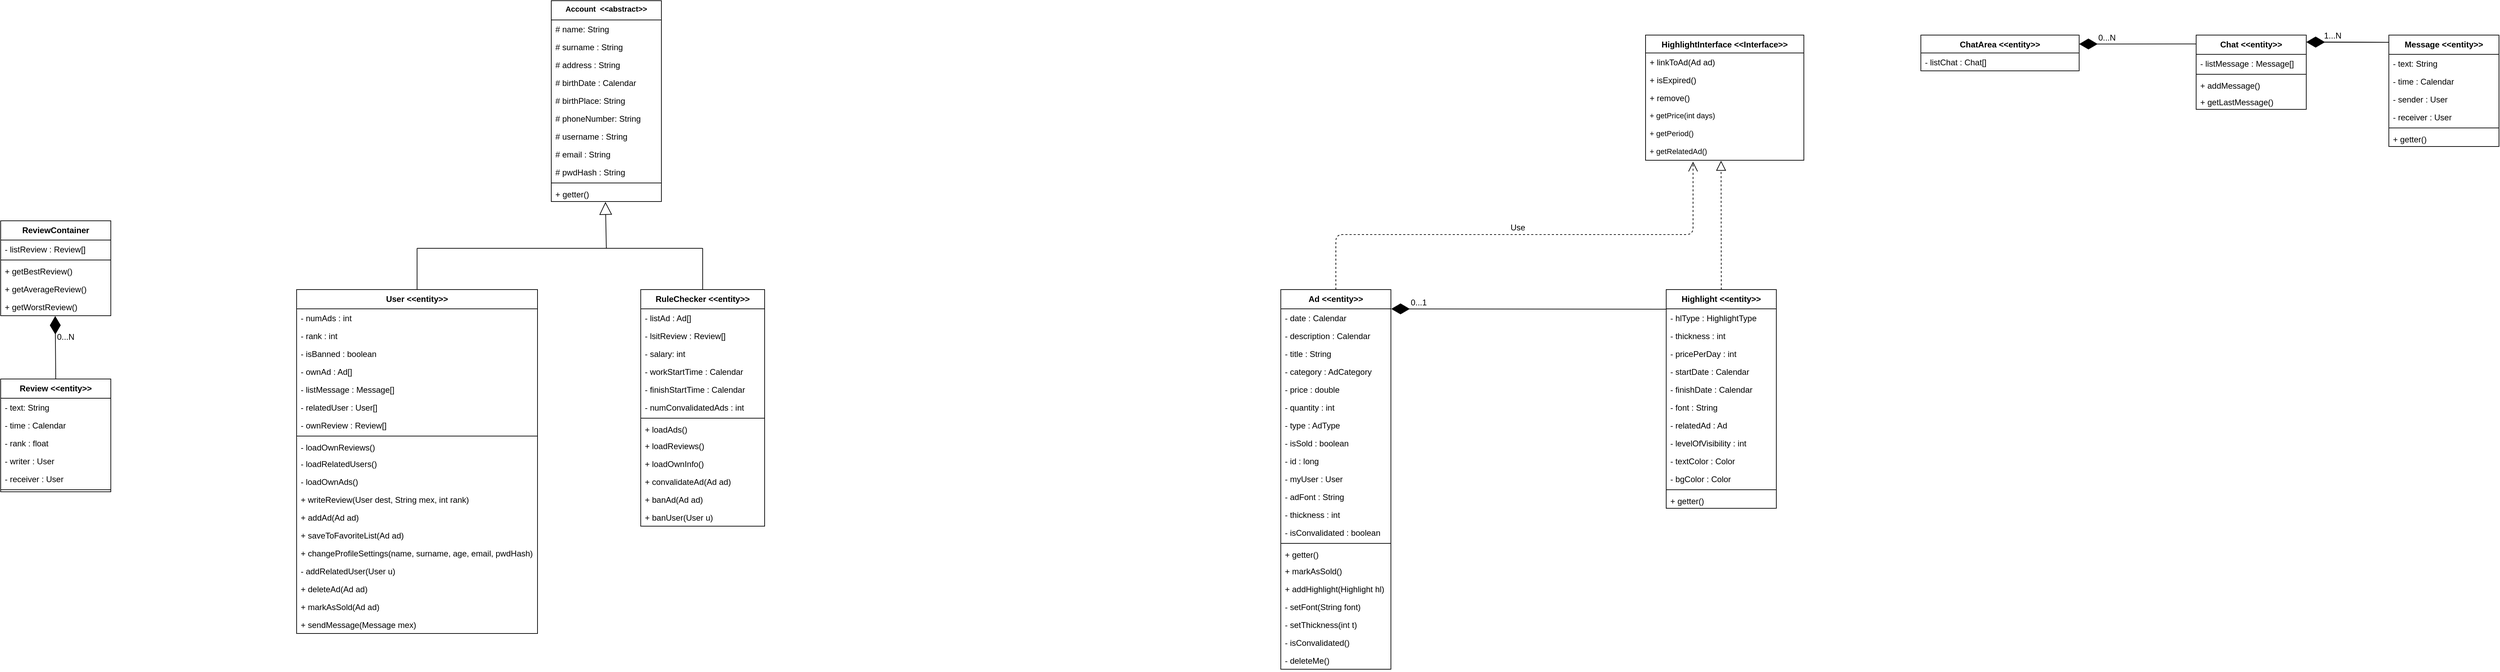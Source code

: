 <mxfile version="12.3.2" type="device" pages="1"><diagram name="Page-1" id="9f46799a-70d6-7492-0946-bef42562c5a5"><mxGraphModel dx="4720" dy="2720" grid="1" gridSize="10" guides="1" tooltips="1" connect="1" arrows="1" fold="1" page="1" pageScale="1" pageWidth="1100" pageHeight="850" background="#ffffff" math="0" shadow="0"><root><mxCell id="0"/><mxCell id="1" parent="0"/><mxCell id="7zNZtjdZi8V7r8cjKCgU-13" value="Account  &lt;&lt;abstract&gt;&gt;" style="swimlane;fontStyle=1;align=center;verticalAlign=top;childLayout=stackLayout;horizontal=1;startSize=28;horizontalStack=0;resizeParent=1;resizeParentMax=0;resizeLast=0;collapsible=1;marginBottom=0;spacing=1;fontSize=11;" parent="1" vertex="1"><mxGeometry x="60" y="20" width="160" height="292" as="geometry"/></mxCell><mxCell id="7zNZtjdZi8V7r8cjKCgU-14" value="# name: String" style="text;strokeColor=none;fillColor=none;align=left;verticalAlign=top;spacingLeft=4;spacingRight=4;overflow=hidden;rotatable=0;points=[[0,0.5],[1,0.5]];portConstraint=eastwest;" parent="7zNZtjdZi8V7r8cjKCgU-13" vertex="1"><mxGeometry y="28" width="160" height="26" as="geometry"/></mxCell><mxCell id="7zNZtjdZi8V7r8cjKCgU-17" value="# surname : String" style="text;strokeColor=none;fillColor=none;align=left;verticalAlign=top;spacingLeft=4;spacingRight=4;overflow=hidden;rotatable=0;points=[[0,0.5],[1,0.5]];portConstraint=eastwest;" parent="7zNZtjdZi8V7r8cjKCgU-13" vertex="1"><mxGeometry y="54" width="160" height="26" as="geometry"/></mxCell><mxCell id="7zNZtjdZi8V7r8cjKCgU-19" value="# address : String" style="text;strokeColor=none;fillColor=none;align=left;verticalAlign=top;spacingLeft=4;spacingRight=4;overflow=hidden;rotatable=0;points=[[0,0.5],[1,0.5]];portConstraint=eastwest;" parent="7zNZtjdZi8V7r8cjKCgU-13" vertex="1"><mxGeometry y="80" width="160" height="26" as="geometry"/></mxCell><mxCell id="7zNZtjdZi8V7r8cjKCgU-21" value="# birthDate : Calendar" style="text;strokeColor=none;fillColor=none;align=left;verticalAlign=top;spacingLeft=4;spacingRight=4;overflow=hidden;rotatable=0;points=[[0,0.5],[1,0.5]];portConstraint=eastwest;" parent="7zNZtjdZi8V7r8cjKCgU-13" vertex="1"><mxGeometry y="106" width="160" height="26" as="geometry"/></mxCell><mxCell id="7zNZtjdZi8V7r8cjKCgU-20" value="# birthPlace: String " style="text;strokeColor=none;fillColor=none;align=left;verticalAlign=top;spacingLeft=4;spacingRight=4;overflow=hidden;rotatable=0;points=[[0,0.5],[1,0.5]];portConstraint=eastwest;" parent="7zNZtjdZi8V7r8cjKCgU-13" vertex="1"><mxGeometry y="132" width="160" height="26" as="geometry"/></mxCell><mxCell id="xK-pDy_5hE8jFcrs5OAE-2" value="# phoneNumber: String " style="text;strokeColor=none;fillColor=none;align=left;verticalAlign=top;spacingLeft=4;spacingRight=4;overflow=hidden;rotatable=0;points=[[0,0.5],[1,0.5]];portConstraint=eastwest;" parent="7zNZtjdZi8V7r8cjKCgU-13" vertex="1"><mxGeometry y="158" width="160" height="26" as="geometry"/></mxCell><mxCell id="7zNZtjdZi8V7r8cjKCgU-31" value="# username : String" style="text;strokeColor=none;fillColor=none;align=left;verticalAlign=top;spacingLeft=4;spacingRight=4;overflow=hidden;rotatable=0;points=[[0,0.5],[1,0.5]];portConstraint=eastwest;" parent="7zNZtjdZi8V7r8cjKCgU-13" vertex="1"><mxGeometry y="184" width="160" height="26" as="geometry"/></mxCell><mxCell id="7zNZtjdZi8V7r8cjKCgU-30" value="# email : String" style="text;strokeColor=none;fillColor=none;align=left;verticalAlign=top;spacingLeft=4;spacingRight=4;overflow=hidden;rotatable=0;points=[[0,0.5],[1,0.5]];portConstraint=eastwest;" parent="7zNZtjdZi8V7r8cjKCgU-13" vertex="1"><mxGeometry y="210" width="160" height="26" as="geometry"/></mxCell><mxCell id="7zNZtjdZi8V7r8cjKCgU-23" value="# pwdHash : String" style="text;strokeColor=none;fillColor=none;align=left;verticalAlign=top;spacingLeft=4;spacingRight=4;overflow=hidden;rotatable=0;points=[[0,0.5],[1,0.5]];portConstraint=eastwest;" parent="7zNZtjdZi8V7r8cjKCgU-13" vertex="1"><mxGeometry y="236" width="160" height="26" as="geometry"/></mxCell><mxCell id="7zNZtjdZi8V7r8cjKCgU-15" value="" style="line;strokeWidth=1;fillColor=none;align=left;verticalAlign=middle;spacingTop=-1;spacingLeft=3;spacingRight=3;rotatable=0;labelPosition=right;points=[];portConstraint=eastwest;" parent="7zNZtjdZi8V7r8cjKCgU-13" vertex="1"><mxGeometry y="262" width="160" height="6" as="geometry"/></mxCell><mxCell id="7zNZtjdZi8V7r8cjKCgU-16" value="+ getter()" style="text;strokeColor=none;fillColor=none;align=left;verticalAlign=top;spacingLeft=4;spacingRight=4;overflow=hidden;rotatable=0;points=[[0,0.5],[1,0.5]];portConstraint=eastwest;" parent="7zNZtjdZi8V7r8cjKCgU-13" vertex="1"><mxGeometry y="268" width="160" height="24" as="geometry"/></mxCell><mxCell id="7zNZtjdZi8V7r8cjKCgU-32" value="User &lt;&lt;entity&gt;&gt;" style="swimlane;fontStyle=1;align=center;verticalAlign=top;childLayout=stackLayout;horizontal=1;startSize=28;horizontalStack=0;resizeParent=1;resizeParentMax=0;resizeLast=0;collapsible=1;marginBottom=0;" parent="1" vertex="1"><mxGeometry x="-310" y="440" width="350" height="500" as="geometry"/></mxCell><mxCell id="7zNZtjdZi8V7r8cjKCgU-33" value="- numAds : int" style="text;strokeColor=none;fillColor=none;align=left;verticalAlign=top;spacingLeft=4;spacingRight=4;overflow=hidden;rotatable=0;points=[[0,0.5],[1,0.5]];portConstraint=eastwest;" parent="7zNZtjdZi8V7r8cjKCgU-32" vertex="1"><mxGeometry y="28" width="350" height="26" as="geometry"/></mxCell><mxCell id="7zNZtjdZi8V7r8cjKCgU-34" value="- rank : int" style="text;strokeColor=none;fillColor=none;align=left;verticalAlign=top;spacingLeft=4;spacingRight=4;overflow=hidden;rotatable=0;points=[[0,0.5],[1,0.5]];portConstraint=eastwest;" parent="7zNZtjdZi8V7r8cjKCgU-32" vertex="1"><mxGeometry y="54" width="350" height="26" as="geometry"/></mxCell><mxCell id="0ZEJZ25iR8YPalgJwDc8-2" value="- isBanned : boolean" style="text;strokeColor=none;fillColor=none;align=left;verticalAlign=top;spacingLeft=4;spacingRight=4;overflow=hidden;rotatable=0;points=[[0,0.5],[1,0.5]];portConstraint=eastwest;" parent="7zNZtjdZi8V7r8cjKCgU-32" vertex="1"><mxGeometry y="80" width="350" height="26" as="geometry"/></mxCell><mxCell id="7zNZtjdZi8V7r8cjKCgU-35" value="- ownAd : Ad[]" style="text;strokeColor=none;fillColor=none;align=left;verticalAlign=top;spacingLeft=4;spacingRight=4;overflow=hidden;rotatable=0;points=[[0,0.5],[1,0.5]];portConstraint=eastwest;" parent="7zNZtjdZi8V7r8cjKCgU-32" vertex="1"><mxGeometry y="106" width="350" height="26" as="geometry"/></mxCell><mxCell id="7zNZtjdZi8V7r8cjKCgU-36" value="- listMessage : Message[]" style="text;strokeColor=none;fillColor=none;align=left;verticalAlign=top;spacingLeft=4;spacingRight=4;overflow=hidden;rotatable=0;points=[[0,0.5],[1,0.5]];portConstraint=eastwest;" parent="7zNZtjdZi8V7r8cjKCgU-32" vertex="1"><mxGeometry y="132" width="350" height="26" as="geometry"/></mxCell><mxCell id="7zNZtjdZi8V7r8cjKCgU-37" value="- relatedUser : User[]" style="text;strokeColor=none;fillColor=none;align=left;verticalAlign=top;spacingLeft=4;spacingRight=4;overflow=hidden;rotatable=0;points=[[0,0.5],[1,0.5]];portConstraint=eastwest;" parent="7zNZtjdZi8V7r8cjKCgU-32" vertex="1"><mxGeometry y="158" width="350" height="26" as="geometry"/></mxCell><mxCell id="7zNZtjdZi8V7r8cjKCgU-38" value="- ownReview : Review[]" style="text;strokeColor=none;fillColor=none;align=left;verticalAlign=top;spacingLeft=4;spacingRight=4;overflow=hidden;rotatable=0;points=[[0,0.5],[1,0.5]];portConstraint=eastwest;" parent="7zNZtjdZi8V7r8cjKCgU-32" vertex="1"><mxGeometry y="184" width="350" height="26" as="geometry"/></mxCell><mxCell id="7zNZtjdZi8V7r8cjKCgU-42" value="" style="line;strokeWidth=1;fillColor=none;align=left;verticalAlign=middle;spacingTop=-1;spacingLeft=3;spacingRight=3;rotatable=0;labelPosition=right;points=[];portConstraint=eastwest;" parent="7zNZtjdZi8V7r8cjKCgU-32" vertex="1"><mxGeometry y="210" width="350" height="6" as="geometry"/></mxCell><mxCell id="7zNZtjdZi8V7r8cjKCgU-43" value="- loadOwnReviews()" style="text;strokeColor=none;fillColor=none;align=left;verticalAlign=top;spacingLeft=4;spacingRight=4;overflow=hidden;rotatable=0;points=[[0,0.5],[1,0.5]];portConstraint=eastwest;" parent="7zNZtjdZi8V7r8cjKCgU-32" vertex="1"><mxGeometry y="216" width="350" height="24" as="geometry"/></mxCell><mxCell id="7zNZtjdZi8V7r8cjKCgU-56" value="- loadRelatedUsers()" style="text;strokeColor=none;fillColor=none;align=left;verticalAlign=top;spacingLeft=4;spacingRight=4;overflow=hidden;rotatable=0;points=[[0,0.5],[1,0.5]];portConstraint=eastwest;" parent="7zNZtjdZi8V7r8cjKCgU-32" vertex="1"><mxGeometry y="240" width="350" height="26" as="geometry"/></mxCell><mxCell id="7zNZtjdZi8V7r8cjKCgU-58" value="- loadOwnAds()" style="text;strokeColor=none;fillColor=none;align=left;verticalAlign=top;spacingLeft=4;spacingRight=4;overflow=hidden;rotatable=0;points=[[0,0.5],[1,0.5]];portConstraint=eastwest;" parent="7zNZtjdZi8V7r8cjKCgU-32" vertex="1"><mxGeometry y="266" width="350" height="26" as="geometry"/></mxCell><mxCell id="7zNZtjdZi8V7r8cjKCgU-59" value="+ writeReview(User dest, String mex, int rank)" style="text;strokeColor=none;fillColor=none;align=left;verticalAlign=top;spacingLeft=4;spacingRight=4;overflow=hidden;rotatable=0;points=[[0,0.5],[1,0.5]];portConstraint=eastwest;" parent="7zNZtjdZi8V7r8cjKCgU-32" vertex="1"><mxGeometry y="292" width="350" height="26" as="geometry"/></mxCell><mxCell id="7zNZtjdZi8V7r8cjKCgU-60" value="+ addAd(Ad ad)" style="text;strokeColor=none;fillColor=none;align=left;verticalAlign=top;spacingLeft=4;spacingRight=4;overflow=hidden;rotatable=0;points=[[0,0.5],[1,0.5]];portConstraint=eastwest;" parent="7zNZtjdZi8V7r8cjKCgU-32" vertex="1"><mxGeometry y="318" width="350" height="26" as="geometry"/></mxCell><mxCell id="7zNZtjdZi8V7r8cjKCgU-61" value="+ saveToFavoriteList(Ad ad)" style="text;strokeColor=none;fillColor=none;align=left;verticalAlign=top;spacingLeft=4;spacingRight=4;overflow=hidden;rotatable=0;points=[[0,0.5],[1,0.5]];portConstraint=eastwest;" parent="7zNZtjdZi8V7r8cjKCgU-32" vertex="1"><mxGeometry y="344" width="350" height="26" as="geometry"/></mxCell><mxCell id="nhrWoP37OmdpDNy7W6sU-3" value="+ changeProfileSettings(name, surname, age, email, pwdHash)" style="text;strokeColor=none;fillColor=none;align=left;verticalAlign=top;spacingLeft=4;spacingRight=4;overflow=hidden;rotatable=0;points=[[0,0.5],[1,0.5]];portConstraint=eastwest;" parent="7zNZtjdZi8V7r8cjKCgU-32" vertex="1"><mxGeometry y="370" width="350" height="26" as="geometry"/></mxCell><mxCell id="7zNZtjdZi8V7r8cjKCgU-62" value="- addRelatedUser(User u)" style="text;strokeColor=none;fillColor=none;align=left;verticalAlign=top;spacingLeft=4;spacingRight=4;overflow=hidden;rotatable=0;points=[[0,0.5],[1,0.5]];portConstraint=eastwest;" parent="7zNZtjdZi8V7r8cjKCgU-32" vertex="1"><mxGeometry y="396" width="350" height="26" as="geometry"/></mxCell><mxCell id="7zNZtjdZi8V7r8cjKCgU-57" value="+ deleteAd(Ad ad)" style="text;strokeColor=none;fillColor=none;align=left;verticalAlign=top;spacingLeft=4;spacingRight=4;overflow=hidden;rotatable=0;points=[[0,0.5],[1,0.5]];portConstraint=eastwest;" parent="7zNZtjdZi8V7r8cjKCgU-32" vertex="1"><mxGeometry y="422" width="350" height="26" as="geometry"/></mxCell><mxCell id="7zNZtjdZi8V7r8cjKCgU-64" value="+ markAsSold(Ad ad)" style="text;strokeColor=none;fillColor=none;align=left;verticalAlign=top;spacingLeft=4;spacingRight=4;overflow=hidden;rotatable=0;points=[[0,0.5],[1,0.5]];portConstraint=eastwest;" parent="7zNZtjdZi8V7r8cjKCgU-32" vertex="1"><mxGeometry y="448" width="350" height="26" as="geometry"/></mxCell><mxCell id="7zNZtjdZi8V7r8cjKCgU-65" value="+ sendMessage(Message mex)" style="text;strokeColor=none;fillColor=none;align=left;verticalAlign=top;spacingLeft=4;spacingRight=4;overflow=hidden;rotatable=0;points=[[0,0.5],[1,0.5]];portConstraint=eastwest;" parent="7zNZtjdZi8V7r8cjKCgU-32" vertex="1"><mxGeometry y="474" width="350" height="26" as="geometry"/></mxCell><mxCell id="7zNZtjdZi8V7r8cjKCgU-44" value="RuleChecker &lt;&lt;entity&gt;&gt;" style="swimlane;fontStyle=1;align=center;verticalAlign=top;childLayout=stackLayout;horizontal=1;startSize=28;horizontalStack=0;resizeParent=1;resizeParentMax=0;resizeLast=0;collapsible=1;marginBottom=0;" parent="1" vertex="1"><mxGeometry x="190" y="440" width="180" height="344" as="geometry"/></mxCell><mxCell id="7zNZtjdZi8V7r8cjKCgU-45" value="- listAd : Ad[]" style="text;strokeColor=none;fillColor=none;align=left;verticalAlign=top;spacingLeft=4;spacingRight=4;overflow=hidden;rotatable=0;points=[[0,0.5],[1,0.5]];portConstraint=eastwest;" parent="7zNZtjdZi8V7r8cjKCgU-44" vertex="1"><mxGeometry y="28" width="180" height="26" as="geometry"/></mxCell><mxCell id="7zNZtjdZi8V7r8cjKCgU-46" value="- lsitReview : Review[]" style="text;strokeColor=none;fillColor=none;align=left;verticalAlign=top;spacingLeft=4;spacingRight=4;overflow=hidden;rotatable=0;points=[[0,0.5],[1,0.5]];portConstraint=eastwest;" parent="7zNZtjdZi8V7r8cjKCgU-44" vertex="1"><mxGeometry y="54" width="180" height="26" as="geometry"/></mxCell><mxCell id="7zNZtjdZi8V7r8cjKCgU-47" value="- salary: int" style="text;strokeColor=none;fillColor=none;align=left;verticalAlign=top;spacingLeft=4;spacingRight=4;overflow=hidden;rotatable=0;points=[[0,0.5],[1,0.5]];portConstraint=eastwest;" parent="7zNZtjdZi8V7r8cjKCgU-44" vertex="1"><mxGeometry y="80" width="180" height="26" as="geometry"/></mxCell><mxCell id="7zNZtjdZi8V7r8cjKCgU-48" value="- workStartTime : Calendar" style="text;strokeColor=none;fillColor=none;align=left;verticalAlign=top;spacingLeft=4;spacingRight=4;overflow=hidden;rotatable=0;points=[[0,0.5],[1,0.5]];portConstraint=eastwest;" parent="7zNZtjdZi8V7r8cjKCgU-44" vertex="1"><mxGeometry y="106" width="180" height="26" as="geometry"/></mxCell><mxCell id="7zNZtjdZi8V7r8cjKCgU-49" value="- finishStartTime : Calendar" style="text;strokeColor=none;fillColor=none;align=left;verticalAlign=top;spacingLeft=4;spacingRight=4;overflow=hidden;rotatable=0;points=[[0,0.5],[1,0.5]];portConstraint=eastwest;" parent="7zNZtjdZi8V7r8cjKCgU-44" vertex="1"><mxGeometry y="132" width="180" height="26" as="geometry"/></mxCell><mxCell id="7zNZtjdZi8V7r8cjKCgU-50" value="- numConvalidatedAds : int" style="text;strokeColor=none;fillColor=none;align=left;verticalAlign=top;spacingLeft=4;spacingRight=4;overflow=hidden;rotatable=0;points=[[0,0.5],[1,0.5]];portConstraint=eastwest;" parent="7zNZtjdZi8V7r8cjKCgU-44" vertex="1"><mxGeometry y="158" width="180" height="26" as="geometry"/></mxCell><mxCell id="7zNZtjdZi8V7r8cjKCgU-54" value="" style="line;strokeWidth=1;fillColor=none;align=left;verticalAlign=middle;spacingTop=-1;spacingLeft=3;spacingRight=3;rotatable=0;labelPosition=right;points=[];portConstraint=eastwest;" parent="7zNZtjdZi8V7r8cjKCgU-44" vertex="1"><mxGeometry y="184" width="180" height="6" as="geometry"/></mxCell><mxCell id="7zNZtjdZi8V7r8cjKCgU-55" value="+ loadAds()" style="text;strokeColor=none;fillColor=none;align=left;verticalAlign=top;spacingLeft=4;spacingRight=4;overflow=hidden;rotatable=0;points=[[0,0.5],[1,0.5]];portConstraint=eastwest;" parent="7zNZtjdZi8V7r8cjKCgU-44" vertex="1"><mxGeometry y="190" width="180" height="24" as="geometry"/></mxCell><mxCell id="7zNZtjdZi8V7r8cjKCgU-78" value="+ loadReviews()" style="text;strokeColor=none;fillColor=none;align=left;verticalAlign=top;spacingLeft=4;spacingRight=4;overflow=hidden;rotatable=0;points=[[0,0.5],[1,0.5]];portConstraint=eastwest;fontColor=#000000;" parent="7zNZtjdZi8V7r8cjKCgU-44" vertex="1"><mxGeometry y="214" width="180" height="26" as="geometry"/></mxCell><mxCell id="7zNZtjdZi8V7r8cjKCgU-79" value="+ loadOwnInfo()" style="text;strokeColor=none;fillColor=none;align=left;verticalAlign=top;spacingLeft=4;spacingRight=4;overflow=hidden;rotatable=0;points=[[0,0.5],[1,0.5]];portConstraint=eastwest;fontColor=#000000;" parent="7zNZtjdZi8V7r8cjKCgU-44" vertex="1"><mxGeometry y="240" width="180" height="26" as="geometry"/></mxCell><mxCell id="7zNZtjdZi8V7r8cjKCgU-80" value="+ convalidateAd(Ad ad)" style="text;strokeColor=none;fillColor=none;align=left;verticalAlign=top;spacingLeft=4;spacingRight=4;overflow=hidden;rotatable=0;points=[[0,0.5],[1,0.5]];portConstraint=eastwest;fontColor=#000000;" parent="7zNZtjdZi8V7r8cjKCgU-44" vertex="1"><mxGeometry y="266" width="180" height="26" as="geometry"/></mxCell><mxCell id="7zNZtjdZi8V7r8cjKCgU-82" value="+ banAd(Ad ad)" style="text;strokeColor=none;fillColor=none;align=left;verticalAlign=top;spacingLeft=4;spacingRight=4;overflow=hidden;rotatable=0;points=[[0,0.5],[1,0.5]];portConstraint=eastwest;fontColor=#000000;" parent="7zNZtjdZi8V7r8cjKCgU-44" vertex="1"><mxGeometry y="292" width="180" height="26" as="geometry"/></mxCell><mxCell id="7zNZtjdZi8V7r8cjKCgU-81" value="+ banUser(User u)" style="text;strokeColor=none;fillColor=none;align=left;verticalAlign=top;spacingLeft=4;spacingRight=4;overflow=hidden;rotatable=0;points=[[0,0.5],[1,0.5]];portConstraint=eastwest;fontColor=#000000;" parent="7zNZtjdZi8V7r8cjKCgU-44" vertex="1"><mxGeometry y="318" width="180" height="26" as="geometry"/></mxCell><mxCell id="7zNZtjdZi8V7r8cjKCgU-74" value="" style="endArrow=none;html=1;fontColor=#FFFAFB;exitX=0.5;exitY=0;exitDx=0;exitDy=0;" parent="1" source="7zNZtjdZi8V7r8cjKCgU-32" edge="1"><mxGeometry width="50" height="50" relative="1" as="geometry"><mxPoint x="-40" y="420" as="sourcePoint"/><mxPoint x="-135" y="380" as="targetPoint"/></mxGeometry></mxCell><mxCell id="7zNZtjdZi8V7r8cjKCgU-75" value="" style="endArrow=none;html=1;fontColor=#FFFAFB;exitX=0.5;exitY=0;exitDx=0;exitDy=0;" parent="1" source="7zNZtjdZi8V7r8cjKCgU-44" edge="1"><mxGeometry width="50" height="50" relative="1" as="geometry"><mxPoint x="250" y="440" as="sourcePoint"/><mxPoint x="280" y="380" as="targetPoint"/></mxGeometry></mxCell><mxCell id="7zNZtjdZi8V7r8cjKCgU-76" value="" style="endArrow=none;html=1;fontColor=#FFFAFB;" parent="1" edge="1"><mxGeometry width="50" height="50" relative="1" as="geometry"><mxPoint x="-135" y="380" as="sourcePoint"/><mxPoint x="280" y="380" as="targetPoint"/></mxGeometry></mxCell><mxCell id="7zNZtjdZi8V7r8cjKCgU-77" value="" style="endArrow=block;endSize=16;endFill=0;html=1;fontColor=#000000;entryX=0.492;entryY=1.028;entryDx=0;entryDy=0;entryPerimeter=0;" parent="1" target="7zNZtjdZi8V7r8cjKCgU-16" edge="1"><mxGeometry x="-0.098" y="19" width="160" relative="1" as="geometry"><mxPoint x="140" y="380" as="sourcePoint"/><mxPoint x="300" y="360" as="targetPoint"/><mxPoint as="offset"/></mxGeometry></mxCell><mxCell id="znAJgnkefK1ZaE5RCBu5-1" value="Ad &lt;&lt;entity&gt;&gt;" style="swimlane;fontStyle=1;align=center;verticalAlign=top;childLayout=stackLayout;horizontal=1;startSize=28;horizontalStack=0;resizeParent=1;resizeParentMax=0;resizeLast=0;collapsible=1;marginBottom=0;" parent="1" vertex="1"><mxGeometry x="1120" y="440" width="160" height="552" as="geometry"/></mxCell><mxCell id="znAJgnkefK1ZaE5RCBu5-2" value="- date : Calendar" style="text;strokeColor=none;fillColor=none;align=left;verticalAlign=top;spacingLeft=4;spacingRight=4;overflow=hidden;rotatable=0;points=[[0,0.5],[1,0.5]];portConstraint=eastwest;" parent="znAJgnkefK1ZaE5RCBu5-1" vertex="1"><mxGeometry y="28" width="160" height="26" as="geometry"/></mxCell><mxCell id="znAJgnkefK1ZaE5RCBu5-3" value="- description : Calendar" style="text;strokeColor=none;fillColor=none;align=left;verticalAlign=top;spacingLeft=4;spacingRight=4;overflow=hidden;rotatable=0;points=[[0,0.5],[1,0.5]];portConstraint=eastwest;" parent="znAJgnkefK1ZaE5RCBu5-1" vertex="1"><mxGeometry y="54" width="160" height="26" as="geometry"/></mxCell><mxCell id="znAJgnkefK1ZaE5RCBu5-4" value="- title : String" style="text;strokeColor=none;fillColor=none;align=left;verticalAlign=top;spacingLeft=4;spacingRight=4;overflow=hidden;rotatable=0;points=[[0,0.5],[1,0.5]];portConstraint=eastwest;" parent="znAJgnkefK1ZaE5RCBu5-1" vertex="1"><mxGeometry y="80" width="160" height="26" as="geometry"/></mxCell><mxCell id="znAJgnkefK1ZaE5RCBu5-5" value="- category : AdCategory" style="text;strokeColor=none;fillColor=none;align=left;verticalAlign=top;spacingLeft=4;spacingRight=4;overflow=hidden;rotatable=0;points=[[0,0.5],[1,0.5]];portConstraint=eastwest;" parent="znAJgnkefK1ZaE5RCBu5-1" vertex="1"><mxGeometry y="106" width="160" height="26" as="geometry"/></mxCell><mxCell id="znAJgnkefK1ZaE5RCBu5-6" value="- price : double" style="text;strokeColor=none;fillColor=none;align=left;verticalAlign=top;spacingLeft=4;spacingRight=4;overflow=hidden;rotatable=0;points=[[0,0.5],[1,0.5]];portConstraint=eastwest;" parent="znAJgnkefK1ZaE5RCBu5-1" vertex="1"><mxGeometry y="132" width="160" height="26" as="geometry"/></mxCell><mxCell id="xK-pDy_5hE8jFcrs5OAE-3" value="- quantity : int" style="text;strokeColor=none;fillColor=none;align=left;verticalAlign=top;spacingLeft=4;spacingRight=4;overflow=hidden;rotatable=0;points=[[0,0.5],[1,0.5]];portConstraint=eastwest;" parent="znAJgnkefK1ZaE5RCBu5-1" vertex="1"><mxGeometry y="158" width="160" height="26" as="geometry"/></mxCell><mxCell id="znAJgnkefK1ZaE5RCBu5-7" value="- type : AdType" style="text;strokeColor=none;fillColor=none;align=left;verticalAlign=top;spacingLeft=4;spacingRight=4;overflow=hidden;rotatable=0;points=[[0,0.5],[1,0.5]];portConstraint=eastwest;" parent="znAJgnkefK1ZaE5RCBu5-1" vertex="1"><mxGeometry y="184" width="160" height="26" as="geometry"/></mxCell><mxCell id="znAJgnkefK1ZaE5RCBu5-8" value="- isSold : boolean" style="text;strokeColor=none;fillColor=none;align=left;verticalAlign=top;spacingLeft=4;spacingRight=4;overflow=hidden;rotatable=0;points=[[0,0.5],[1,0.5]];portConstraint=eastwest;" parent="znAJgnkefK1ZaE5RCBu5-1" vertex="1"><mxGeometry y="210" width="160" height="26" as="geometry"/></mxCell><mxCell id="znAJgnkefK1ZaE5RCBu5-9" value="- id : long" style="text;strokeColor=none;fillColor=none;align=left;verticalAlign=top;spacingLeft=4;spacingRight=4;overflow=hidden;rotatable=0;points=[[0,0.5],[1,0.5]];portConstraint=eastwest;" parent="znAJgnkefK1ZaE5RCBu5-1" vertex="1"><mxGeometry y="236" width="160" height="26" as="geometry"/></mxCell><mxCell id="znAJgnkefK1ZaE5RCBu5-10" value="- myUser : User" style="text;strokeColor=none;fillColor=none;align=left;verticalAlign=top;spacingLeft=4;spacingRight=4;overflow=hidden;rotatable=0;points=[[0,0.5],[1,0.5]];portConstraint=eastwest;" parent="znAJgnkefK1ZaE5RCBu5-1" vertex="1"><mxGeometry y="262" width="160" height="26" as="geometry"/></mxCell><mxCell id="znAJgnkefK1ZaE5RCBu5-16" value="- adFont : String" style="text;strokeColor=none;fillColor=none;align=left;verticalAlign=top;spacingLeft=4;spacingRight=4;overflow=hidden;rotatable=0;points=[[0,0.5],[1,0.5]];portConstraint=eastwest;fontSize=12;" parent="znAJgnkefK1ZaE5RCBu5-1" vertex="1"><mxGeometry y="288" width="160" height="26" as="geometry"/></mxCell><mxCell id="znAJgnkefK1ZaE5RCBu5-18" value="- thickness : int" style="text;strokeColor=none;fillColor=none;align=left;verticalAlign=top;spacingLeft=4;spacingRight=4;overflow=hidden;rotatable=0;points=[[0,0.5],[1,0.5]];portConstraint=eastwest;fontSize=12;" parent="znAJgnkefK1ZaE5RCBu5-1" vertex="1"><mxGeometry y="314" width="160" height="26" as="geometry"/></mxCell><mxCell id="znAJgnkefK1ZaE5RCBu5-17" value="- isConvalidated : boolean" style="text;strokeColor=none;fillColor=none;align=left;verticalAlign=top;spacingLeft=4;spacingRight=4;overflow=hidden;rotatable=0;points=[[0,0.5],[1,0.5]];portConstraint=eastwest;fontSize=12;" parent="znAJgnkefK1ZaE5RCBu5-1" vertex="1"><mxGeometry y="340" width="160" height="26" as="geometry"/></mxCell><mxCell id="znAJgnkefK1ZaE5RCBu5-11" value="" style="line;strokeWidth=1;fillColor=none;align=left;verticalAlign=middle;spacingTop=-1;spacingLeft=3;spacingRight=3;rotatable=0;labelPosition=right;points=[];portConstraint=eastwest;" parent="znAJgnkefK1ZaE5RCBu5-1" vertex="1"><mxGeometry y="366" width="160" height="6" as="geometry"/></mxCell><mxCell id="znAJgnkefK1ZaE5RCBu5-12" value="+ getter()" style="text;strokeColor=none;fillColor=none;align=left;verticalAlign=top;spacingLeft=4;spacingRight=4;overflow=hidden;rotatable=0;points=[[0,0.5],[1,0.5]];portConstraint=eastwest;" parent="znAJgnkefK1ZaE5RCBu5-1" vertex="1"><mxGeometry y="372" width="160" height="24" as="geometry"/></mxCell><mxCell id="znAJgnkefK1ZaE5RCBu5-19" value="+ markAsSold()" style="text;strokeColor=none;fillColor=none;align=left;verticalAlign=top;spacingLeft=4;spacingRight=4;overflow=hidden;rotatable=0;points=[[0,0.5],[1,0.5]];portConstraint=eastwest;fontSize=12;" parent="znAJgnkefK1ZaE5RCBu5-1" vertex="1"><mxGeometry y="396" width="160" height="26" as="geometry"/></mxCell><mxCell id="znAJgnkefK1ZaE5RCBu5-20" value="+ addHighlight(Highlight hl)" style="text;strokeColor=none;fillColor=none;align=left;verticalAlign=top;spacingLeft=4;spacingRight=4;overflow=hidden;rotatable=0;points=[[0,0.5],[1,0.5]];portConstraint=eastwest;fontSize=12;" parent="znAJgnkefK1ZaE5RCBu5-1" vertex="1"><mxGeometry y="422" width="160" height="26" as="geometry"/></mxCell><mxCell id="znAJgnkefK1ZaE5RCBu5-21" value="- setFont(String font)" style="text;strokeColor=none;fillColor=none;align=left;verticalAlign=top;spacingLeft=4;spacingRight=4;overflow=hidden;rotatable=0;points=[[0,0.5],[1,0.5]];portConstraint=eastwest;fontSize=12;" parent="znAJgnkefK1ZaE5RCBu5-1" vertex="1"><mxGeometry y="448" width="160" height="26" as="geometry"/></mxCell><mxCell id="znAJgnkefK1ZaE5RCBu5-23" value="- setThickness(int t)" style="text;strokeColor=none;fillColor=none;align=left;verticalAlign=top;spacingLeft=4;spacingRight=4;overflow=hidden;rotatable=0;points=[[0,0.5],[1,0.5]];portConstraint=eastwest;fontSize=12;" parent="znAJgnkefK1ZaE5RCBu5-1" vertex="1"><mxGeometry y="474" width="160" height="26" as="geometry"/></mxCell><mxCell id="znAJgnkefK1ZaE5RCBu5-24" value="- isConvalidated()" style="text;strokeColor=none;fillColor=none;align=left;verticalAlign=top;spacingLeft=4;spacingRight=4;overflow=hidden;rotatable=0;points=[[0,0.5],[1,0.5]];portConstraint=eastwest;fontSize=12;" parent="znAJgnkefK1ZaE5RCBu5-1" vertex="1"><mxGeometry y="500" width="160" height="26" as="geometry"/></mxCell><mxCell id="znAJgnkefK1ZaE5RCBu5-22" value="- deleteMe()" style="text;strokeColor=none;fillColor=none;align=left;verticalAlign=top;spacingLeft=4;spacingRight=4;overflow=hidden;rotatable=0;points=[[0,0.5],[1,0.5]];portConstraint=eastwest;fontSize=12;" parent="znAJgnkefK1ZaE5RCBu5-1" vertex="1"><mxGeometry y="526" width="160" height="26" as="geometry"/></mxCell><mxCell id="znAJgnkefK1ZaE5RCBu5-25" value="Highlight &lt;&lt;entity&gt;&gt;" style="swimlane;fontStyle=1;align=center;verticalAlign=top;childLayout=stackLayout;horizontal=1;startSize=28;horizontalStack=0;resizeParent=1;resizeParentMax=0;resizeLast=0;collapsible=1;marginBottom=0;fontSize=12;" parent="1" vertex="1"><mxGeometry x="1680" y="440" width="160" height="318" as="geometry"/></mxCell><mxCell id="znAJgnkefK1ZaE5RCBu5-26" value="- hlType : HighlightType" style="text;strokeColor=none;fillColor=none;align=left;verticalAlign=top;spacingLeft=4;spacingRight=4;overflow=hidden;rotatable=0;points=[[0,0.5],[1,0.5]];portConstraint=eastwest;" parent="znAJgnkefK1ZaE5RCBu5-25" vertex="1"><mxGeometry y="28" width="160" height="26" as="geometry"/></mxCell><mxCell id="znAJgnkefK1ZaE5RCBu5-27" value="- thickness : int" style="text;strokeColor=none;fillColor=none;align=left;verticalAlign=top;spacingLeft=4;spacingRight=4;overflow=hidden;rotatable=0;points=[[0,0.5],[1,0.5]];portConstraint=eastwest;" parent="znAJgnkefK1ZaE5RCBu5-25" vertex="1"><mxGeometry y="54" width="160" height="26" as="geometry"/></mxCell><mxCell id="znAJgnkefK1ZaE5RCBu5-28" value="- pricePerDay : int" style="text;strokeColor=none;fillColor=none;align=left;verticalAlign=top;spacingLeft=4;spacingRight=4;overflow=hidden;rotatable=0;points=[[0,0.5],[1,0.5]];portConstraint=eastwest;" parent="znAJgnkefK1ZaE5RCBu5-25" vertex="1"><mxGeometry y="80" width="160" height="26" as="geometry"/></mxCell><mxCell id="znAJgnkefK1ZaE5RCBu5-29" value="- startDate : Calendar" style="text;strokeColor=none;fillColor=none;align=left;verticalAlign=top;spacingLeft=4;spacingRight=4;overflow=hidden;rotatable=0;points=[[0,0.5],[1,0.5]];portConstraint=eastwest;" parent="znAJgnkefK1ZaE5RCBu5-25" vertex="1"><mxGeometry y="106" width="160" height="26" as="geometry"/></mxCell><mxCell id="znAJgnkefK1ZaE5RCBu5-30" value="- finishDate : Calendar" style="text;strokeColor=none;fillColor=none;align=left;verticalAlign=top;spacingLeft=4;spacingRight=4;overflow=hidden;rotatable=0;points=[[0,0.5],[1,0.5]];portConstraint=eastwest;" parent="znAJgnkefK1ZaE5RCBu5-25" vertex="1"><mxGeometry y="132" width="160" height="26" as="geometry"/></mxCell><mxCell id="znAJgnkefK1ZaE5RCBu5-31" value="- font : String" style="text;strokeColor=none;fillColor=none;align=left;verticalAlign=top;spacingLeft=4;spacingRight=4;overflow=hidden;rotatable=0;points=[[0,0.5],[1,0.5]];portConstraint=eastwest;" parent="znAJgnkefK1ZaE5RCBu5-25" vertex="1"><mxGeometry y="158" width="160" height="26" as="geometry"/></mxCell><mxCell id="znAJgnkefK1ZaE5RCBu5-39" value="- relatedAd : Ad" style="text;strokeColor=none;fillColor=none;align=left;verticalAlign=top;spacingLeft=4;spacingRight=4;overflow=hidden;rotatable=0;points=[[0,0.5],[1,0.5]];portConstraint=eastwest;fontSize=12;" parent="znAJgnkefK1ZaE5RCBu5-25" vertex="1"><mxGeometry y="184" width="160" height="26" as="geometry"/></mxCell><mxCell id="znAJgnkefK1ZaE5RCBu5-32" value="- levelOfVisibility : int" style="text;strokeColor=none;fillColor=none;align=left;verticalAlign=top;spacingLeft=4;spacingRight=4;overflow=hidden;rotatable=0;points=[[0,0.5],[1,0.5]];portConstraint=eastwest;" parent="znAJgnkefK1ZaE5RCBu5-25" vertex="1"><mxGeometry y="210" width="160" height="26" as="geometry"/></mxCell><mxCell id="znAJgnkefK1ZaE5RCBu5-33" value="- textColor : Color" style="text;strokeColor=none;fillColor=none;align=left;verticalAlign=top;spacingLeft=4;spacingRight=4;overflow=hidden;rotatable=0;points=[[0,0.5],[1,0.5]];portConstraint=eastwest;" parent="znAJgnkefK1ZaE5RCBu5-25" vertex="1"><mxGeometry y="236" width="160" height="26" as="geometry"/></mxCell><mxCell id="znAJgnkefK1ZaE5RCBu5-34" value="- bgColor : Color" style="text;strokeColor=none;fillColor=none;align=left;verticalAlign=top;spacingLeft=4;spacingRight=4;overflow=hidden;rotatable=0;points=[[0,0.5],[1,0.5]];portConstraint=eastwest;" parent="znAJgnkefK1ZaE5RCBu5-25" vertex="1"><mxGeometry y="262" width="160" height="26" as="geometry"/></mxCell><mxCell id="znAJgnkefK1ZaE5RCBu5-35" value="" style="line;strokeWidth=1;fillColor=none;align=left;verticalAlign=middle;spacingTop=-1;spacingLeft=3;spacingRight=3;rotatable=0;labelPosition=right;points=[];portConstraint=eastwest;" parent="znAJgnkefK1ZaE5RCBu5-25" vertex="1"><mxGeometry y="288" width="160" height="6" as="geometry"/></mxCell><mxCell id="znAJgnkefK1ZaE5RCBu5-36" value="+ getter()" style="text;strokeColor=none;fillColor=none;align=left;verticalAlign=top;spacingLeft=4;spacingRight=4;overflow=hidden;rotatable=0;points=[[0,0.5],[1,0.5]];portConstraint=eastwest;" parent="znAJgnkefK1ZaE5RCBu5-25" vertex="1"><mxGeometry y="294" width="160" height="24" as="geometry"/></mxCell><mxCell id="znAJgnkefK1ZaE5RCBu5-37" value="" style="endArrow=diamondThin;endFill=1;endSize=24;html=1;fontSize=11;entryX=1.003;entryY=0.004;entryDx=0;entryDy=0;entryPerimeter=0;exitX=0.001;exitY=0.021;exitDx=0;exitDy=0;exitPerimeter=0;" parent="1" source="znAJgnkefK1ZaE5RCBu5-26" target="znAJgnkefK1ZaE5RCBu5-2" edge="1"><mxGeometry width="160" relative="1" as="geometry"><mxPoint x="1660" y="468" as="sourcePoint"/><mxPoint x="1500" y="530" as="targetPoint"/></mxGeometry></mxCell><mxCell id="znAJgnkefK1ZaE5RCBu5-38" value="&lt;font style=&quot;font-size: 12px;&quot;&gt;0...1&lt;/font&gt;" style="text;html=1;align=center;verticalAlign=middle;resizable=0;points=[];;labelBackgroundColor=#ffffff;fontSize=12;" parent="znAJgnkefK1ZaE5RCBu5-37" vertex="1" connectable="0"><mxGeometry x="0.902" y="-1" relative="1" as="geometry"><mxPoint x="20" y="-8" as="offset"/></mxGeometry></mxCell><mxCell id="znAJgnkefK1ZaE5RCBu5-64" value="HighlightInterface &lt;&lt;Interface&gt;&gt;" style="swimlane;fontStyle=1;childLayout=stackLayout;horizontal=1;startSize=26;fillColor=none;horizontalStack=0;resizeParent=1;resizeParentMax=0;resizeLast=0;collapsible=1;marginBottom=0;fontSize=12;" parent="1" vertex="1"><mxGeometry x="1650" y="70" width="230" height="182" as="geometry"/></mxCell><mxCell id="znAJgnkefK1ZaE5RCBu5-65" value="+ linkToAd(Ad ad)" style="text;strokeColor=none;fillColor=none;align=left;verticalAlign=top;spacingLeft=4;spacingRight=4;overflow=hidden;rotatable=0;points=[[0,0.5],[1,0.5]];portConstraint=eastwest;" parent="znAJgnkefK1ZaE5RCBu5-64" vertex="1"><mxGeometry y="26" width="230" height="26" as="geometry"/></mxCell><mxCell id="znAJgnkefK1ZaE5RCBu5-66" value="+ isExpired()" style="text;strokeColor=none;fillColor=none;align=left;verticalAlign=top;spacingLeft=4;spacingRight=4;overflow=hidden;rotatable=0;points=[[0,0.5],[1,0.5]];portConstraint=eastwest;" parent="znAJgnkefK1ZaE5RCBu5-64" vertex="1"><mxGeometry y="52" width="230" height="26" as="geometry"/></mxCell><mxCell id="znAJgnkefK1ZaE5RCBu5-67" value="+ remove()" style="text;strokeColor=none;fillColor=none;align=left;verticalAlign=top;spacingLeft=4;spacingRight=4;overflow=hidden;rotatable=0;points=[[0,0.5],[1,0.5]];portConstraint=eastwest;" parent="znAJgnkefK1ZaE5RCBu5-64" vertex="1"><mxGeometry y="78" width="230" height="26" as="geometry"/></mxCell><mxCell id="znAJgnkefK1ZaE5RCBu5-68" value="+ getPrice(int days)" style="text;strokeColor=none;fillColor=none;align=left;verticalAlign=top;spacingLeft=4;spacingRight=4;overflow=hidden;rotatable=0;points=[[0,0.5],[1,0.5]];portConstraint=eastwest;fontSize=11;" parent="znAJgnkefK1ZaE5RCBu5-64" vertex="1"><mxGeometry y="104" width="230" height="26" as="geometry"/></mxCell><mxCell id="znAJgnkefK1ZaE5RCBu5-69" value="+ getPeriod()" style="text;strokeColor=none;fillColor=none;align=left;verticalAlign=top;spacingLeft=4;spacingRight=4;overflow=hidden;rotatable=0;points=[[0,0.5],[1,0.5]];portConstraint=eastwest;fontSize=11;" parent="znAJgnkefK1ZaE5RCBu5-64" vertex="1"><mxGeometry y="130" width="230" height="26" as="geometry"/></mxCell><mxCell id="znAJgnkefK1ZaE5RCBu5-70" value="+ getRelatedAd()" style="text;strokeColor=none;fillColor=none;align=left;verticalAlign=top;spacingLeft=4;spacingRight=4;overflow=hidden;rotatable=0;points=[[0,0.5],[1,0.5]];portConstraint=eastwest;fontSize=11;" parent="znAJgnkefK1ZaE5RCBu5-64" vertex="1"><mxGeometry y="156" width="230" height="26" as="geometry"/></mxCell><mxCell id="znAJgnkefK1ZaE5RCBu5-71" value="" style="endArrow=block;dashed=1;endFill=0;endSize=12;html=1;fontSize=12;exitX=0.5;exitY=0;exitDx=0;exitDy=0;entryX=0.477;entryY=1.026;entryDx=0;entryDy=0;entryPerimeter=0;" parent="1" source="znAJgnkefK1ZaE5RCBu5-25" target="znAJgnkefK1ZaE5RCBu5-70" edge="1"><mxGeometry width="160" relative="1" as="geometry"><mxPoint x="1770" y="400" as="sourcePoint"/><mxPoint x="1930" y="400" as="targetPoint"/></mxGeometry></mxCell><mxCell id="znAJgnkefK1ZaE5RCBu5-72" value="Use" style="endArrow=open;endSize=12;dashed=1;html=1;fontSize=12;exitX=0.5;exitY=0;exitDx=0;exitDy=0;entryX=0.3;entryY=1.082;entryDx=0;entryDy=0;entryPerimeter=0;" parent="1" source="znAJgnkefK1ZaE5RCBu5-1" target="znAJgnkefK1ZaE5RCBu5-70" edge="1"><mxGeometry x="-0.024" y="10" width="160" relative="1" as="geometry"><mxPoint x="1320" y="380" as="sourcePoint"/><mxPoint x="1480" y="380" as="targetPoint"/><Array as="points"><mxPoint x="1200" y="360"/><mxPoint x="1719" y="360"/></Array><mxPoint as="offset"/></mxGeometry></mxCell><mxCell id="0ZEJZ25iR8YPalgJwDc8-4" value="ChatArea &lt;&lt;entity&gt;&gt;" style="swimlane;fontStyle=1;childLayout=stackLayout;horizontal=1;startSize=26;fillColor=none;horizontalStack=0;resizeParent=1;resizeParentMax=0;resizeLast=0;collapsible=1;marginBottom=0;fontSize=12;" parent="1" vertex="1"><mxGeometry x="2050" y="70" width="230" height="52" as="geometry"/></mxCell><mxCell id="0ZEJZ25iR8YPalgJwDc8-9" value="- listChat : Chat[]" style="text;strokeColor=none;fillColor=none;align=left;verticalAlign=top;spacingLeft=4;spacingRight=4;overflow=hidden;rotatable=0;points=[[0,0.5],[1,0.5]];portConstraint=eastwest;fontSize=12;" parent="0ZEJZ25iR8YPalgJwDc8-4" vertex="1"><mxGeometry y="26" width="230" height="26" as="geometry"/></mxCell><mxCell id="0ZEJZ25iR8YPalgJwDc8-12" value="Chat &lt;&lt;entity&gt;&gt;" style="swimlane;fontStyle=1;align=center;verticalAlign=top;childLayout=stackLayout;horizontal=1;startSize=28;horizontalStack=0;resizeParent=1;resizeParentMax=0;resizeLast=0;collapsible=1;marginBottom=0;fontSize=12;" parent="1" vertex="1"><mxGeometry x="2450" y="70" width="160" height="108" as="geometry"/></mxCell><mxCell id="0ZEJZ25iR8YPalgJwDc8-13" value="- listMessage : Message[]" style="text;strokeColor=none;fillColor=none;align=left;verticalAlign=top;spacingLeft=4;spacingRight=4;overflow=hidden;rotatable=0;points=[[0,0.5],[1,0.5]];portConstraint=eastwest;" parent="0ZEJZ25iR8YPalgJwDc8-12" vertex="1"><mxGeometry y="28" width="160" height="26" as="geometry"/></mxCell><mxCell id="0ZEJZ25iR8YPalgJwDc8-23" value="" style="line;strokeWidth=1;fillColor=none;align=left;verticalAlign=middle;spacingTop=-1;spacingLeft=3;spacingRight=3;rotatable=0;labelPosition=right;points=[];portConstraint=eastwest;" parent="0ZEJZ25iR8YPalgJwDc8-12" vertex="1"><mxGeometry y="54" width="160" height="6" as="geometry"/></mxCell><mxCell id="0ZEJZ25iR8YPalgJwDc8-24" value="+ addMessage()" style="text;strokeColor=none;fillColor=none;align=left;verticalAlign=top;spacingLeft=4;spacingRight=4;overflow=hidden;rotatable=0;points=[[0,0.5],[1,0.5]];portConstraint=eastwest;" parent="0ZEJZ25iR8YPalgJwDc8-12" vertex="1"><mxGeometry y="60" width="160" height="24" as="geometry"/></mxCell><mxCell id="0ZEJZ25iR8YPalgJwDc8-25" value="+ getLastMessage()" style="text;strokeColor=none;fillColor=none;align=left;verticalAlign=top;spacingLeft=4;spacingRight=4;overflow=hidden;rotatable=0;points=[[0,0.5],[1,0.5]];portConstraint=eastwest;" parent="0ZEJZ25iR8YPalgJwDc8-12" vertex="1"><mxGeometry y="84" width="160" height="24" as="geometry"/></mxCell><mxCell id="0ZEJZ25iR8YPalgJwDc8-26" value="Message &lt;&lt;entity&gt;&gt;" style="swimlane;fontStyle=1;align=center;verticalAlign=top;childLayout=stackLayout;horizontal=1;startSize=28;horizontalStack=0;resizeParent=1;resizeParentMax=0;resizeLast=0;collapsible=1;marginBottom=0;fontSize=12;" parent="1" vertex="1"><mxGeometry x="2730" y="70" width="160" height="162" as="geometry"/></mxCell><mxCell id="0ZEJZ25iR8YPalgJwDc8-27" value="- text: String" style="text;strokeColor=none;fillColor=none;align=left;verticalAlign=top;spacingLeft=4;spacingRight=4;overflow=hidden;rotatable=0;points=[[0,0.5],[1,0.5]];portConstraint=eastwest;" parent="0ZEJZ25iR8YPalgJwDc8-26" vertex="1"><mxGeometry y="28" width="160" height="26" as="geometry"/></mxCell><mxCell id="0ZEJZ25iR8YPalgJwDc8-31" value="- time : Calendar" style="text;strokeColor=none;fillColor=none;align=left;verticalAlign=top;spacingLeft=4;spacingRight=4;overflow=hidden;rotatable=0;points=[[0,0.5],[1,0.5]];portConstraint=eastwest;" parent="0ZEJZ25iR8YPalgJwDc8-26" vertex="1"><mxGeometry y="54" width="160" height="26" as="geometry"/></mxCell><mxCell id="0ZEJZ25iR8YPalgJwDc8-32" value="- sender : User" style="text;strokeColor=none;fillColor=none;align=left;verticalAlign=top;spacingLeft=4;spacingRight=4;overflow=hidden;rotatable=0;points=[[0,0.5],[1,0.5]];portConstraint=eastwest;" parent="0ZEJZ25iR8YPalgJwDc8-26" vertex="1"><mxGeometry y="80" width="160" height="26" as="geometry"/></mxCell><mxCell id="0ZEJZ25iR8YPalgJwDc8-33" value="- receiver : User" style="text;strokeColor=none;fillColor=none;align=left;verticalAlign=top;spacingLeft=4;spacingRight=4;overflow=hidden;rotatable=0;points=[[0,0.5],[1,0.5]];portConstraint=eastwest;" parent="0ZEJZ25iR8YPalgJwDc8-26" vertex="1"><mxGeometry y="106" width="160" height="26" as="geometry"/></mxCell><mxCell id="0ZEJZ25iR8YPalgJwDc8-28" value="" style="line;strokeWidth=1;fillColor=none;align=left;verticalAlign=middle;spacingTop=-1;spacingLeft=3;spacingRight=3;rotatable=0;labelPosition=right;points=[];portConstraint=eastwest;" parent="0ZEJZ25iR8YPalgJwDc8-26" vertex="1"><mxGeometry y="132" width="160" height="6" as="geometry"/></mxCell><mxCell id="0ZEJZ25iR8YPalgJwDc8-30" value="+ getter()" style="text;strokeColor=none;fillColor=none;align=left;verticalAlign=top;spacingLeft=4;spacingRight=4;overflow=hidden;rotatable=0;points=[[0,0.5],[1,0.5]];portConstraint=eastwest;" parent="0ZEJZ25iR8YPalgJwDc8-26" vertex="1"><mxGeometry y="138" width="160" height="24" as="geometry"/></mxCell><mxCell id="0ZEJZ25iR8YPalgJwDc8-34" value="" style="endArrow=diamondThin;endFill=1;endSize=24;html=1;fontSize=12;entryX=1;entryY=0.25;entryDx=0;entryDy=0;exitX=0;exitY=0.119;exitDx=0;exitDy=0;exitPerimeter=0;" parent="1" source="0ZEJZ25iR8YPalgJwDc8-12" target="0ZEJZ25iR8YPalgJwDc8-4" edge="1"><mxGeometry width="160" relative="1" as="geometry"><mxPoint x="2260" y="190" as="sourcePoint"/><mxPoint x="2420" y="190" as="targetPoint"/></mxGeometry></mxCell><mxCell id="0ZEJZ25iR8YPalgJwDc8-38" value="0...N" style="text;html=1;align=center;verticalAlign=middle;resizable=0;points=[];;labelBackgroundColor=#ffffff;fontSize=12;" parent="0ZEJZ25iR8YPalgJwDc8-34" vertex="1" connectable="0"><mxGeometry x="0.595" relative="1" as="geometry"><mxPoint x="5.5" y="-9" as="offset"/></mxGeometry></mxCell><mxCell id="0ZEJZ25iR8YPalgJwDc8-35" value="" style="endArrow=diamondThin;endFill=1;endSize=24;html=1;fontSize=12;entryX=1.001;entryY=0.094;entryDx=0;entryDy=0;entryPerimeter=0;exitX=-0.011;exitY=0.065;exitDx=0;exitDy=0;exitPerimeter=0;" parent="1" source="0ZEJZ25iR8YPalgJwDc8-26" target="0ZEJZ25iR8YPalgJwDc8-12" edge="1"><mxGeometry width="160" relative="1" as="geometry"><mxPoint x="2710" y="90" as="sourcePoint"/><mxPoint x="2630" y="120" as="targetPoint"/></mxGeometry></mxCell><mxCell id="0ZEJZ25iR8YPalgJwDc8-36" value="" style="endArrow=diamondThin;endFill=1;endSize=24;html=1;fontSize=12;entryX=1.001;entryY=0.094;entryDx=0;entryDy=0;entryPerimeter=0;exitX=0;exitY=0.065;exitDx=0;exitDy=0;exitPerimeter=0;" parent="1" source="0ZEJZ25iR8YPalgJwDc8-26" target="0ZEJZ25iR8YPalgJwDc8-12" edge="1"><mxGeometry width="160" relative="1" as="geometry"><mxPoint x="2710" y="90" as="sourcePoint"/><mxPoint x="2630" y="120" as="targetPoint"/></mxGeometry></mxCell><mxCell id="0ZEJZ25iR8YPalgJwDc8-37" value="1...N" style="text;html=1;align=center;verticalAlign=middle;resizable=0;points=[];;labelBackgroundColor=#ffffff;fontSize=12;" parent="0ZEJZ25iR8YPalgJwDc8-36" vertex="1" connectable="0"><mxGeometry x="0.69" y="2" relative="1" as="geometry"><mxPoint x="19" y="-11" as="offset"/></mxGeometry></mxCell><mxCell id="0ZEJZ25iR8YPalgJwDc8-39" value="Review &lt;&lt;entity&gt;&gt;" style="swimlane;fontStyle=1;align=center;verticalAlign=top;childLayout=stackLayout;horizontal=1;startSize=28;horizontalStack=0;resizeParent=1;resizeParentMax=0;resizeLast=0;collapsible=1;marginBottom=0;fontSize=12;" parent="1" vertex="1"><mxGeometry x="-740" y="570" width="160" height="164" as="geometry"/></mxCell><mxCell id="0ZEJZ25iR8YPalgJwDc8-40" value="- text: String" style="text;strokeColor=none;fillColor=none;align=left;verticalAlign=top;spacingLeft=4;spacingRight=4;overflow=hidden;rotatable=0;points=[[0,0.5],[1,0.5]];portConstraint=eastwest;" parent="0ZEJZ25iR8YPalgJwDc8-39" vertex="1"><mxGeometry y="28" width="160" height="26" as="geometry"/></mxCell><mxCell id="0ZEJZ25iR8YPalgJwDc8-41" value="- time : Calendar" style="text;strokeColor=none;fillColor=none;align=left;verticalAlign=top;spacingLeft=4;spacingRight=4;overflow=hidden;rotatable=0;points=[[0,0.5],[1,0.5]];portConstraint=eastwest;" parent="0ZEJZ25iR8YPalgJwDc8-39" vertex="1"><mxGeometry y="54" width="160" height="26" as="geometry"/></mxCell><mxCell id="0ZEJZ25iR8YPalgJwDc8-46" value="- rank : float" style="text;strokeColor=none;fillColor=none;align=left;verticalAlign=top;spacingLeft=4;spacingRight=4;overflow=hidden;rotatable=0;points=[[0,0.5],[1,0.5]];portConstraint=eastwest;" parent="0ZEJZ25iR8YPalgJwDc8-39" vertex="1"><mxGeometry y="80" width="160" height="26" as="geometry"/></mxCell><mxCell id="0ZEJZ25iR8YPalgJwDc8-42" value="- writer : User" style="text;strokeColor=none;fillColor=none;align=left;verticalAlign=top;spacingLeft=4;spacingRight=4;overflow=hidden;rotatable=0;points=[[0,0.5],[1,0.5]];portConstraint=eastwest;" parent="0ZEJZ25iR8YPalgJwDc8-39" vertex="1"><mxGeometry y="106" width="160" height="26" as="geometry"/></mxCell><mxCell id="0ZEJZ25iR8YPalgJwDc8-43" value="- receiver : User" style="text;strokeColor=none;fillColor=none;align=left;verticalAlign=top;spacingLeft=4;spacingRight=4;overflow=hidden;rotatable=0;points=[[0,0.5],[1,0.5]];portConstraint=eastwest;" parent="0ZEJZ25iR8YPalgJwDc8-39" vertex="1"><mxGeometry y="132" width="160" height="26" as="geometry"/></mxCell><mxCell id="0ZEJZ25iR8YPalgJwDc8-44" value="" style="line;strokeWidth=1;fillColor=none;align=left;verticalAlign=middle;spacingTop=-1;spacingLeft=3;spacingRight=3;rotatable=0;labelPosition=right;points=[];portConstraint=eastwest;" parent="0ZEJZ25iR8YPalgJwDc8-39" vertex="1"><mxGeometry y="158" width="160" height="6" as="geometry"/></mxCell><mxCell id="0ZEJZ25iR8YPalgJwDc8-47" value="ReviewContainer" style="swimlane;fontStyle=1;align=center;verticalAlign=top;childLayout=stackLayout;horizontal=1;startSize=28;horizontalStack=0;resizeParent=1;resizeParentMax=0;resizeLast=0;collapsible=1;marginBottom=0;fontSize=12;" parent="1" vertex="1"><mxGeometry x="-740" y="340" width="160" height="138" as="geometry"/></mxCell><mxCell id="0ZEJZ25iR8YPalgJwDc8-48" value="- listReview : Review[]" style="text;strokeColor=none;fillColor=none;align=left;verticalAlign=top;spacingLeft=4;spacingRight=4;overflow=hidden;rotatable=0;points=[[0,0.5],[1,0.5]];portConstraint=eastwest;" parent="0ZEJZ25iR8YPalgJwDc8-47" vertex="1"><mxGeometry y="28" width="160" height="26" as="geometry"/></mxCell><mxCell id="0ZEJZ25iR8YPalgJwDc8-53" value="" style="line;strokeWidth=1;fillColor=none;align=left;verticalAlign=middle;spacingTop=-1;spacingLeft=3;spacingRight=3;rotatable=0;labelPosition=right;points=[];portConstraint=eastwest;" parent="0ZEJZ25iR8YPalgJwDc8-47" vertex="1"><mxGeometry y="54" width="160" height="6" as="geometry"/></mxCell><mxCell id="0ZEJZ25iR8YPalgJwDc8-52" value="+ getBestReview()" style="text;strokeColor=none;fillColor=none;align=left;verticalAlign=top;spacingLeft=4;spacingRight=4;overflow=hidden;rotatable=0;points=[[0,0.5],[1,0.5]];portConstraint=eastwest;" parent="0ZEJZ25iR8YPalgJwDc8-47" vertex="1"><mxGeometry y="60" width="160" height="26" as="geometry"/></mxCell><mxCell id="0ZEJZ25iR8YPalgJwDc8-54" value="+ getAverageReview()" style="text;strokeColor=none;fillColor=none;align=left;verticalAlign=top;spacingLeft=4;spacingRight=4;overflow=hidden;rotatable=0;points=[[0,0.5],[1,0.5]];portConstraint=eastwest;" parent="0ZEJZ25iR8YPalgJwDc8-47" vertex="1"><mxGeometry y="86" width="160" height="26" as="geometry"/></mxCell><mxCell id="0ZEJZ25iR8YPalgJwDc8-55" value="+ getWorstReview()" style="text;strokeColor=none;fillColor=none;align=left;verticalAlign=top;spacingLeft=4;spacingRight=4;overflow=hidden;rotatable=0;points=[[0,0.5],[1,0.5]];portConstraint=eastwest;" parent="0ZEJZ25iR8YPalgJwDc8-47" vertex="1"><mxGeometry y="112" width="160" height="26" as="geometry"/></mxCell><mxCell id="Ef0caLOn0pJ8hq9v8wIn-1" value="" style="endArrow=diamondThin;endFill=1;endSize=24;html=1;entryX=0.495;entryY=1.017;entryDx=0;entryDy=0;entryPerimeter=0;exitX=0.5;exitY=0;exitDx=0;exitDy=0;" edge="1" parent="1" source="0ZEJZ25iR8YPalgJwDc8-39" target="0ZEJZ25iR8YPalgJwDc8-55"><mxGeometry width="160" relative="1" as="geometry"><mxPoint x="-910" y="500" as="sourcePoint"/><mxPoint x="-750" y="500" as="targetPoint"/></mxGeometry></mxCell><mxCell id="Ef0caLOn0pJ8hq9v8wIn-2" value="0...N" style="text;html=1;align=center;verticalAlign=middle;resizable=0;points=[];;labelBackgroundColor=#ffffff;" vertex="1" connectable="0" parent="Ef0caLOn0pJ8hq9v8wIn-1"><mxGeometry x="0.7" y="-2" relative="1" as="geometry"><mxPoint x="12.5" y="17" as="offset"/></mxGeometry></mxCell></root></mxGraphModel></diagram></mxfile>